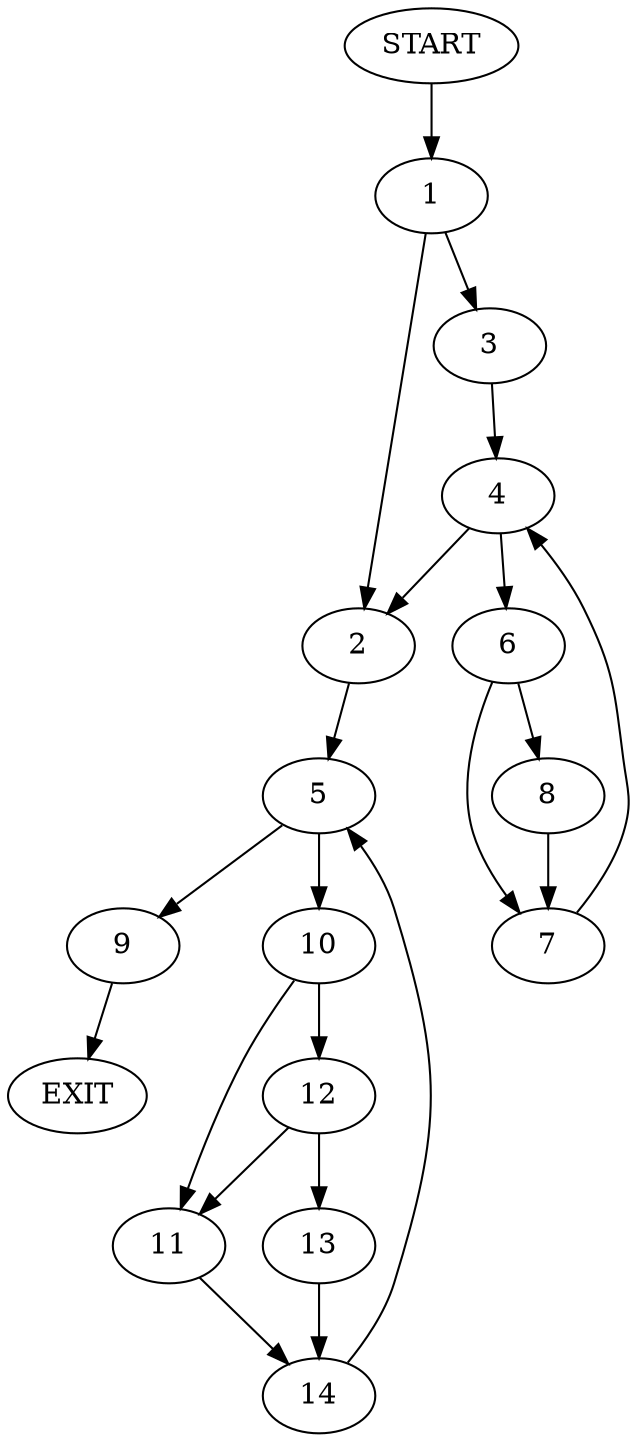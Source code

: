 digraph {
0 [label="START"]
15 [label="EXIT"]
0 -> 1
1 -> 2
1 -> 3
3 -> 4
2 -> 5
4 -> 2
4 -> 6
6 -> 7
6 -> 8
7 -> 4
8 -> 7
5 -> 9
5 -> 10
10 -> 11
10 -> 12
9 -> 15
12 -> 13
12 -> 11
11 -> 14
13 -> 14
14 -> 5
}
